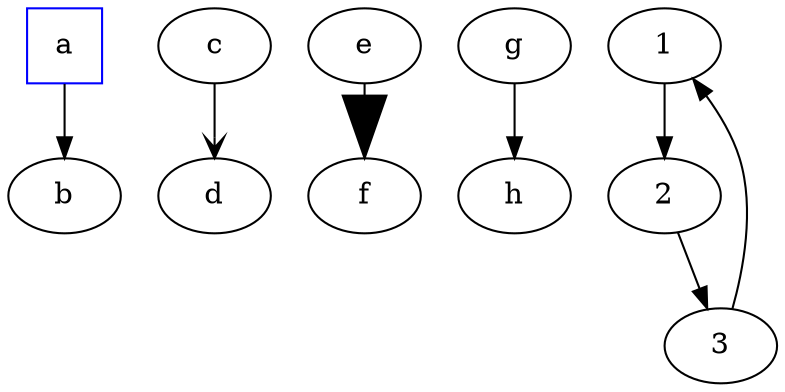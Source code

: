 // graph {
//   layout="patchwork"
//   node [style=filled]
//   "5c"  [area=  5 fillcolor=blue]
//   "10c" [area= 10 fillcolor=green]
//   "20c" [area= 20 fillcolor=red]
//   "50c" [area= 50 fillcolor=white]
//   "$1"  [area=30 fillcolor=gold]
//   "$2"  [area=200 fillcolor=gold]
// }



digraph G {
    // node [style=filled]
    // layout = "sfdp"
    // beautify = false


    //pour parametrer la flêche il faut utiliser les crochets [] APRÈS un lien


    a [label="a", shape="square", color="blue", area="1.0"]
	a -> b
	c -> d [arrowhead="open"] //normal, inv, dot, invdot, odot, invodot, none, tee, empty, invempty, diamond, odiamond, ediamond, crow, box, obox, open, halfopen, vee
    e -> f [arrowsize="3"] //multiplie la taille de la tête
    g -> h [arrowtail="diamond"]


    1 -> 2
    2 -> 3
    3 -> 1

    // N0 -> {N1; N2; N3; N4; N5; N6}

    // v -> w[color="green", label=5]
    // x -> y[area="3.0"]
}


// digraph G {
//     splines="FALSE";

//     /* Entities */
//     shortName [label="shortName", shape="square"]
    
//     /* Relationships */
//     F1 -> shortName[label=".63"]

//     /* Ranks */
//     { rank=same; shortName; };
// }
